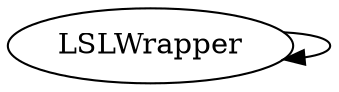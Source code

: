/* Created by mdot for Matlab */
digraph m2html {
  LSLWrapper -> LSLWrapper;

  LSLWrapper [URL="LSLWrapper.html"];
}